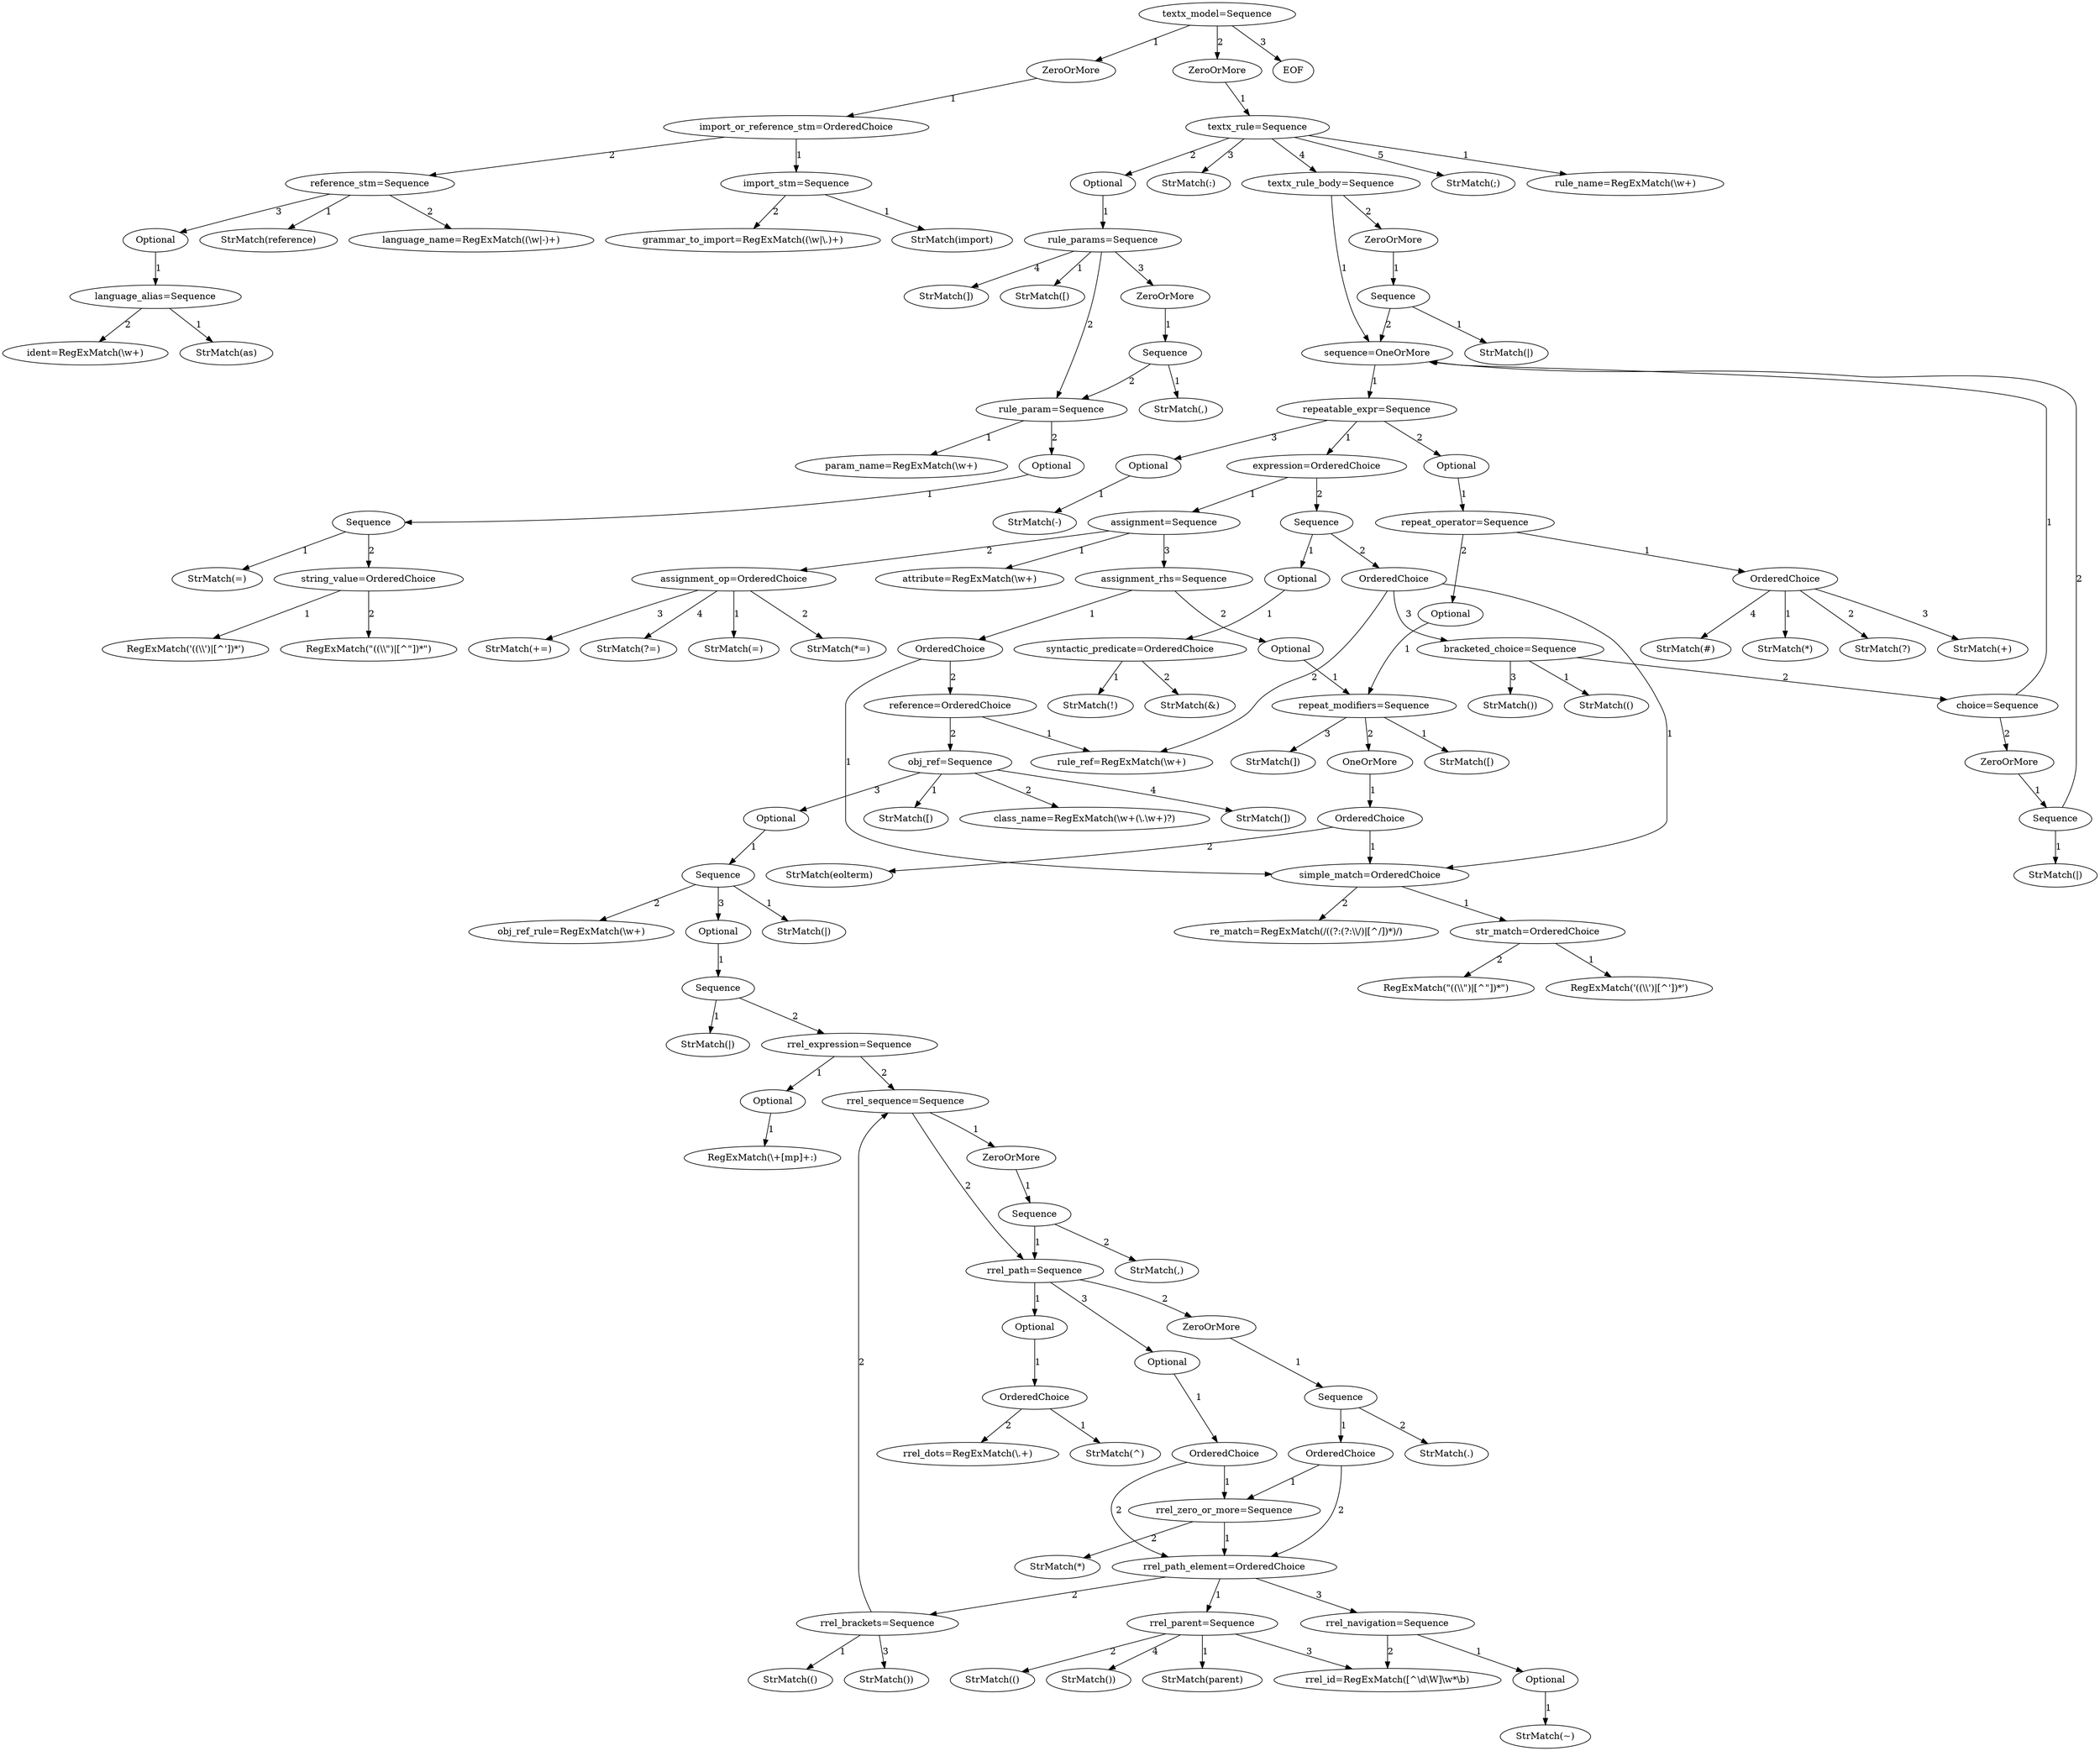 digraph arpeggio_graph {
140273929336624 [label="textx_model=Sequence"];
140273929336624->140273929336480 [label="1"]

140273929336480 [label="ZeroOrMore"];
140273929336480->140273929336816 [label="1"]

140273929336816 [label="import_or_reference_stm=OrderedChoice"];
140273929336816->140273929337056 [label="1"]

140273929337056 [label="import_stm=Sequence"];
140273929337056->140273929337200 [label="1"]

140273929337200 [label="StrMatch(import)"];
140273929337056->140273929338736 [label="2"]

140273929338736 [label="grammar_to_import=RegExMatch((\\w|\\.)+)"];
140273929336816->140273929338832 [label="2"]

140273929338832 [label="reference_stm=Sequence"];
140273929338832->140273929338400 [label="1"]

140273929338400 [label="StrMatch(reference)"];
140273929338832->140273929338304 [label="2"]

140273929338304 [label="language_name=RegExMatch((\\w|-)+)"];
140273929338832->140273929337152 [label="3"]

140273929337152 [label="Optional"];
140273929337152->140273929338640 [label="1"]

140273929338640 [label="language_alias=Sequence"];
140273929338640->140273929338112 [label="1"]

140273929338112 [label="StrMatch(as)"];
140273929338640->140273929337968 [label="2"]

140273929337968 [label="ident=RegExMatch(\\w+)"];
140273929336624->140273929336576 [label="2"]

140273929336576 [label="ZeroOrMore"];
140273929336576->140273929336960 [label="1"]

140273929336960 [label="textx_rule=Sequence"];
140273929336960->140273929338448 [label="1"]

140273929338448 [label="rule_name=RegExMatch(\\w+)"];
140273929336960->140273929336912 [label="2"]

140273929336912 [label="Optional"];
140273929336912->140273929338064 [label="1"]

140273929338064 [label="rule_params=Sequence"];
140273929338064->140273929337776 [label="1"]

140273929337776 [label="StrMatch([)"];
140273929338064->140273929337824 [label="2"]

140273929337824 [label="rule_param=Sequence"];
140273929337824->140273929338592 [label="1"]

140273929338592 [label="param_name=RegExMatch(\\w+)"];
140273929337824->140273929337872 [label="2"]

140273929337872 [label="Optional"];
140273929337872->140273929338208 [label="1"]

140273929338208 [label="Sequence"];
140273929338208->140273929337680 [label="1"]

140273929337680 [label="StrMatch(=)"];
140273929338208->140273929337440 [label="2"]

140273929337440 [label="string_value=OrderedChoice"];
140273929337440->140273929337536 [label="1"]

140273929337536 [label="RegExMatch('((\\\\')|[^'])*')"];
140273929337440->140273929337488 [label="2"]

140273929337488 [label="RegExMatch(\"((\\\\\")|[^\"])*\")"];
140273929338064->140273929338688 [label="3"]

140273929338688 [label="ZeroOrMore"];
140273929338688->140273929338352 [label="1"]

140273929338352 [label="Sequence"];
140273929338352->140273929338256 [label="1"]

140273929338256 [label="StrMatch(,)"];
140273929338352->140273929337824 [label="2"]

140273929338064->140273929337920 [label="4"]

140273929337920 [label="StrMatch(])"];
140273929336960->140273929338784 [label="3"]

140273929338784 [label="StrMatch(:)"];
140273929336960->140273929337632 [label="4"]

140273929337632 [label="textx_rule_body=Sequence"];
140273929337632->140273929337248 [label="1"]

140273929337248 [label="sequence=OneOrMore"];
140273929337248->140273929317776 [label="1"]

140273929317776 [label="repeatable_expr=Sequence"];
140273929317776->140273929318016 [label="1"]

140273929318016 [label="expression=OrderedChoice"];
140273929318016->140273929318112 [label="1"]

140273929318112 [label="assignment=Sequence"];
140273929318112->140273929317488 [label="1"]

140273929317488 [label="attribute=RegExMatch(\\w+)"];
140273929318112->140273929317440 [label="2"]

140273929317440 [label="assignment_op=OrderedChoice"];
140273929317440->140273929317296 [label="1"]

140273929317296 [label="StrMatch(=)"];
140273929317440->140273929317248 [label="2"]

140273929317248 [label="StrMatch(*=)"];
140273929317440->140273929317200 [label="3"]

140273929317200 [label="StrMatch(+=)"];
140273929317440->140273929317152 [label="4"]

140273929317152 [label="StrMatch(?=)"];
140273929318112->140273929317104 [label="3"]

140273929317104 [label="assignment_rhs=Sequence"];
140273929317104->140273929317008 [label="1"]

140273929317008 [label="OrderedChoice"];
140273929317008->140273929316768 [label="1"]

140273929316768 [label="simple_match=OrderedChoice"];
140273929316768->140273929316432 [label="1"]

140273929316432 [label="str_match=OrderedChoice"];
140273929316432->140273929316528 [label="1"]

140273929316528 [label="RegExMatch('((\\\\')|[^'])*')"];
140273929316432->140273929316480 [label="2"]

140273929316480 [label="RegExMatch(\"((\\\\\")|[^\"])*\")"];
140273929316768->140273929316336 [label="2"]

140273929316336 [label="re_match=RegExMatch(/((?:(?:\\\\/)|[^/])*)/)"];
140273929317008->140273929316672 [label="2"]

140273929316672 [label="reference=OrderedChoice"];
140273929316672->140273929316048 [label="1"]

140273929316048 [label="rule_ref=RegExMatch(\\w+)"];
140273929316672->140273929315712 [label="2"]

140273929315712 [label="obj_ref=Sequence"];
140273929315712->140273929315904 [label="1"]

140273929315904 [label="StrMatch([)"];
140273929315712->140273929316144 [label="2"]

140273929316144 [label="class_name=RegExMatch(\\w+(\\.\\w+)?)"];
140273929315712->140273929315952 [label="3"]

140273929315952 [label="Optional"];
140273929315952->140273929315856 [label="1"]

140273929315856 [label="Sequence"];
140273929315856->140273929315616 [label="1"]

140273929315616 [label="StrMatch(|)"];
140273929315856->140273929316288 [label="2"]

140273929316288 [label="obj_ref_rule=RegExMatch(\\w+)"];
140273929315856->140273929316000 [label="3"]

140273929316000 [label="Optional"];
140273929316000->140273929315568 [label="1"]

140273929315568 [label="Sequence"];
140273929315568->140273929315136 [label="1"]

140273929315136 [label="StrMatch(|)"];
140273929315568->140273929315280 [label="2"]

140273929315280 [label="rrel_expression=Sequence"];
140273929315280->140273929315376 [label="1"]

140273929315376 [label="Optional"];
140273929315376->140273929315424 [label="1"]

140273929315424 [label="RegExMatch(\\+[mp]+:)"];
140273929315280->140273929314800 [label="2"]

140273929314800 [label="rrel_sequence=Sequence"];
140273929314800->140273929314848 [label="1"]

140273929314848 [label="ZeroOrMore"];
140273929314848->140273929315808 [label="1"]

140273929315808 [label="Sequence"];
140273929315808->140273929314416 [label="1"]

140273929314416 [label="rrel_path=Sequence"];
140273929314416->140273929314608 [label="1"]

140273929314608 [label="Optional"];
140273929314608->140273929306752 [label="1"]

140273929306752 [label="OrderedChoice"];
140273929306752->140273929306896 [label="1"]

140273929306896 [label="StrMatch(^)"];
140273929306752->140273929307040 [label="2"]

140273929307040 [label="rrel_dots=RegExMatch(\\.+)"];
140273929314416->140273929314512 [label="2"]

140273929314512 [label="ZeroOrMore"];
140273929314512->140273929306848 [label="1"]

140273929306848 [label="Sequence"];
140273929306848->140273929306992 [label="1"]

140273929306992 [label="OrderedChoice"];
140273929306992->140273929310016 [label="1"]

140273929310016 [label="rrel_zero_or_more=Sequence"];
140273929310016->140273929309920 [label="1"]

140273929309920 [label="rrel_path_element=OrderedChoice"];
140273929309920->140273929309680 [label="1"]

140273929309680 [label="rrel_parent=Sequence"];
140273929309680->140273929309536 [label="1"]

140273929309536 [label="StrMatch(parent)"];
140273929309680->140273929309488 [label="2"]

140273929309488 [label="StrMatch(()"];
140273929309680->140273929309344 [label="3"]

140273929309344 [label="rrel_id=RegExMatch([^\\d\\W]\\w*\\b)"];
140273929309680->140273929309440 [label="4"]

140273929309440 [label="StrMatch())"];
140273929309920->140273929309584 [label="2"]

140273929309584 [label="rrel_brackets=Sequence"];
140273929309584->140273929309296 [label="1"]

140273929309296 [label="StrMatch(()"];
140273929309584->140273929314800 [label="2"]

140273929309584->140273929309248 [label="3"]

140273929309248 [label="StrMatch())"];
140273929309920->140273929309200 [label="3"]

140273929309200 [label="rrel_navigation=Sequence"];
140273929309200->140273929309392 [label="1"]

140273929309392 [label="Optional"];
140273929309392->140273929309104 [label="1"]

140273929309104 [label="StrMatch(~)"];
140273929309200->140273929309344 [label="2"]

140273929310016->140273929307088 [label="2"]

140273929307088 [label="StrMatch(*)"];
140273929306992->140273929309920 [label="2"]

140273929306848->140273929310160 [label="2"]

140273929310160 [label="StrMatch(.)"];
140273929314416->140273929314464 [label="3"]

140273929314464 [label="Optional"];
140273929314464->140273929306944 [label="1"]

140273929306944 [label="OrderedChoice"];
140273929306944->140273929310016 [label="1"]

140273929306944->140273929309920 [label="2"]

140273929315808->140273929314704 [label="2"]

140273929314704 [label="StrMatch(,)"];
140273929314800->140273929314416 [label="2"]

140273929315712->140273929316240 [label="4"]

140273929316240 [label="StrMatch(])"];
140273929317104->140273929317344 [label="2"]

140273929317344 [label="Optional"];
140273929317344->140273929316624 [label="1"]

140273929316624 [label="repeat_modifiers=Sequence"];
140273929316624->140273929316096 [label="1"]

140273929316096 [label="StrMatch([)"];
140273929316624->140273929316816 [label="2"]

140273929316816 [label="OneOrMore"];
140273929316816->140273929315664 [label="1"]

140273929315664 [label="OrderedChoice"];
140273929315664->140273929316768 [label="1"]

140273929315664->140273929315232 [label="2"]

140273929315232 [label="StrMatch(eolterm)"];
140273929316624->140273929315520 [label="3"]

140273929315520 [label="StrMatch(])"];
140273929318016->140273929317920 [label="2"]

140273929317920 [label="Sequence"];
140273929317920->140273929317968 [label="1"]

140273929317968 [label="Optional"];
140273929317968->140273929317536 [label="1"]

140273929317536 [label="syntactic_predicate=OrderedChoice"];
140273929317536->140273929316912 [label="1"]

140273929316912 [label="StrMatch(!)"];
140273929317536->140273929316864 [label="2"]

140273929316864 [label="StrMatch(&)"];
140273929317920->140273929317632 [label="2"]

140273929317632 [label="OrderedChoice"];
140273929317632->140273929316768 [label="1"]

140273929317632->140273929316048 [label="2"]

140273929317632->140273929315088 [label="3"]

140273929315088 [label="bracketed_choice=Sequence"];
140273929315088->140273929314992 [label="1"]

140273929314992 [label="StrMatch(()"];
140273929315088->140273929310112 [label="2"]

140273929310112 [label="choice=Sequence"];
140273929310112->140273929337248 [label="1"]

140273929310112->140273929314368 [label="2"]

140273929314368 [label="ZeroOrMore"];
140273929314368->140273929307232 [label="1"]

140273929307232 [label="Sequence"];
140273929307232->140273929309824 [label="1"]

140273929309824 [label="StrMatch(|)"];
140273929307232->140273929337248 [label="2"]

140273929315088->140273929314752 [label="3"]

140273929314752 [label="StrMatch())"];
140273929317776->140273929318208 [label="2"]

140273929318208 [label="Optional"];
140273929318208->140273929318064 [label="1"]

140273929318064 [label="repeat_operator=Sequence"];
140273929318064->140273929317056 [label="1"]

140273929317056 [label="OrderedChoice"];
140273929317056->140273929315040 [label="1"]

140273929315040 [label="StrMatch(*)"];
140273929317056->140273929314656 [label="2"]

140273929314656 [label="StrMatch(?)"];
140273929317056->140273929310064 [label="3"]

140273929310064 [label="StrMatch(+)"];
140273929317056->140273929307136 [label="4"]

140273929307136 [label="StrMatch(#)"];
140273929318064->140273929317872 [label="2"]

140273929317872 [label="Optional"];
140273929317872->140273929316624 [label="1"]

140273929317776->140273929318256 [label="3"]

140273929318256 [label="Optional"];
140273929318256->140273929318304 [label="1"]

140273929318304 [label="StrMatch(-)"];
140273929337632->140273929337728 [label="2"]

140273929337728 [label="ZeroOrMore"];
140273929337728->140273929317728 [label="1"]

140273929317728 [label="Sequence"];
140273929317728->140273929317824 [label="1"]

140273929317824 [label="StrMatch(|)"];
140273929317728->140273929337248 [label="2"]

140273929336960->140273929338496 [label="5"]

140273929338496 [label="StrMatch(;)"];
140273929336624->140273929337008 [label="3"]

140273929337008 [label="EOF"];
}